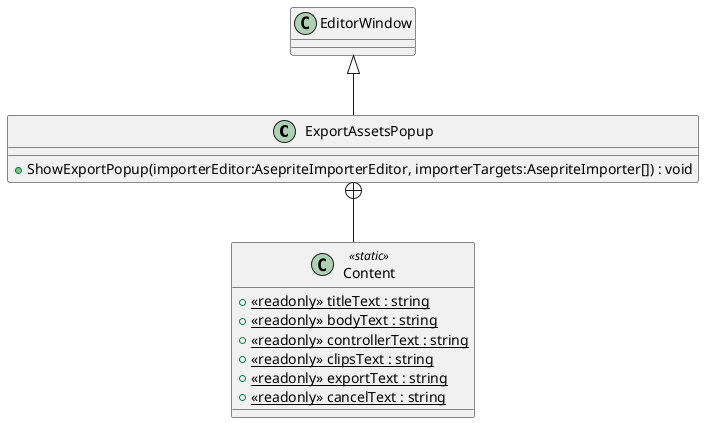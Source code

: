@startuml
class ExportAssetsPopup {
    + ShowExportPopup(importerEditor:AsepriteImporterEditor, importerTargets:AsepriteImporter[]) : void
}
class Content <<static>> {
    + {static} <<readonly>> titleText : string
    + {static} <<readonly>> bodyText : string
    + {static} <<readonly>> controllerText : string
    + {static} <<readonly>> clipsText : string
    + {static} <<readonly>> exportText : string
    + {static} <<readonly>> cancelText : string
}
EditorWindow <|-- ExportAssetsPopup
ExportAssetsPopup +-- Content
@enduml
